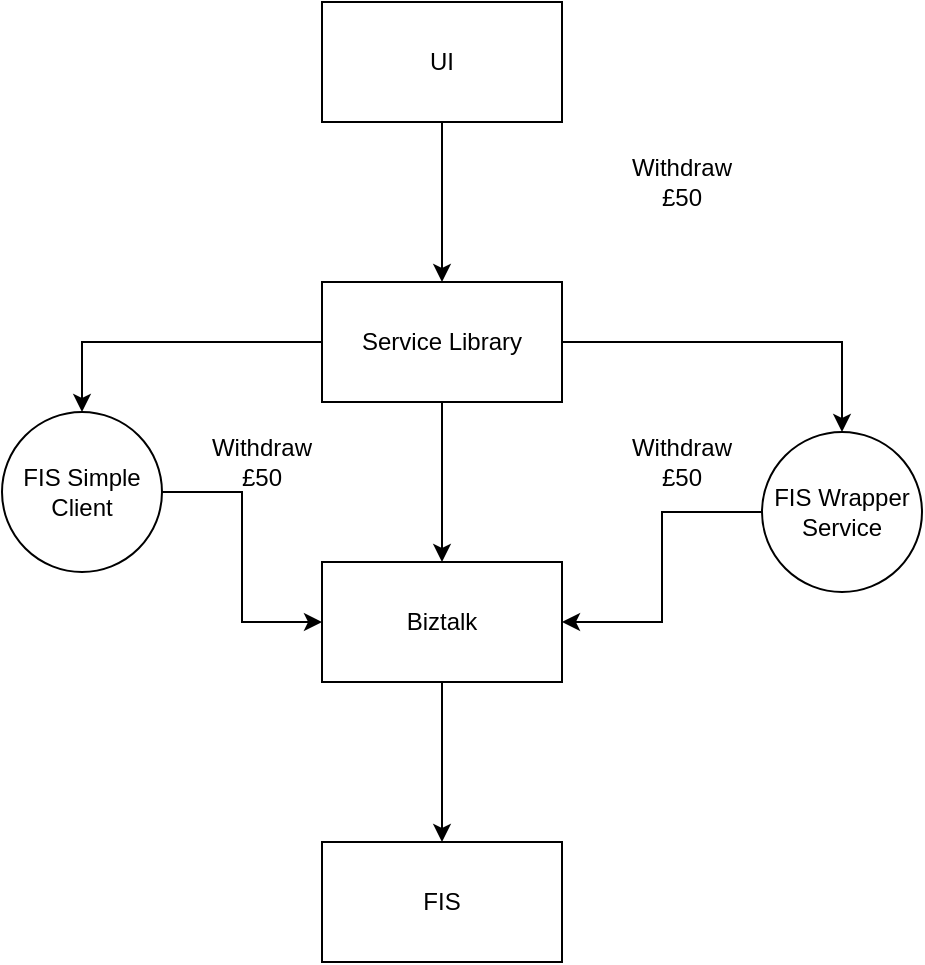 <mxfile version="21.6.2" type="github">
  <diagram name="Page-1" id="WXAOybayTAALmpepY2wo">
    <mxGraphModel dx="1434" dy="796" grid="1" gridSize="10" guides="1" tooltips="1" connect="1" arrows="1" fold="1" page="1" pageScale="1" pageWidth="827" pageHeight="1169" math="0" shadow="0">
      <root>
        <mxCell id="0" />
        <mxCell id="1" parent="0" />
        <mxCell id="k7vR-5uxXJn0i2qsRFUV-3" value="" style="edgeStyle=orthogonalEdgeStyle;rounded=0;orthogonalLoop=1;jettySize=auto;html=1;" edge="1" parent="1" source="k7vR-5uxXJn0i2qsRFUV-1" target="k7vR-5uxXJn0i2qsRFUV-2">
          <mxGeometry relative="1" as="geometry" />
        </mxCell>
        <mxCell id="k7vR-5uxXJn0i2qsRFUV-1" value="UI" style="rounded=0;whiteSpace=wrap;html=1;" vertex="1" parent="1">
          <mxGeometry x="310" y="555" width="120" height="60" as="geometry" />
        </mxCell>
        <mxCell id="k7vR-5uxXJn0i2qsRFUV-5" value="" style="edgeStyle=orthogonalEdgeStyle;rounded=0;orthogonalLoop=1;jettySize=auto;html=1;" edge="1" parent="1" source="k7vR-5uxXJn0i2qsRFUV-2" target="k7vR-5uxXJn0i2qsRFUV-4">
          <mxGeometry relative="1" as="geometry" />
        </mxCell>
        <mxCell id="k7vR-5uxXJn0i2qsRFUV-14" value="" style="edgeStyle=orthogonalEdgeStyle;rounded=0;orthogonalLoop=1;jettySize=auto;html=1;" edge="1" parent="1" source="k7vR-5uxXJn0i2qsRFUV-2" target="k7vR-5uxXJn0i2qsRFUV-13">
          <mxGeometry relative="1" as="geometry" />
        </mxCell>
        <mxCell id="k7vR-5uxXJn0i2qsRFUV-16" value="" style="edgeStyle=orthogonalEdgeStyle;rounded=0;orthogonalLoop=1;jettySize=auto;html=1;" edge="1" parent="1" source="k7vR-5uxXJn0i2qsRFUV-2" target="k7vR-5uxXJn0i2qsRFUV-15">
          <mxGeometry relative="1" as="geometry" />
        </mxCell>
        <mxCell id="k7vR-5uxXJn0i2qsRFUV-2" value="Service Library" style="rounded=0;whiteSpace=wrap;html=1;" vertex="1" parent="1">
          <mxGeometry x="310" y="695" width="120" height="60" as="geometry" />
        </mxCell>
        <mxCell id="k7vR-5uxXJn0i2qsRFUV-7" value="" style="edgeStyle=orthogonalEdgeStyle;rounded=0;orthogonalLoop=1;jettySize=auto;html=1;" edge="1" parent="1" source="k7vR-5uxXJn0i2qsRFUV-4" target="k7vR-5uxXJn0i2qsRFUV-6">
          <mxGeometry relative="1" as="geometry" />
        </mxCell>
        <mxCell id="k7vR-5uxXJn0i2qsRFUV-4" value="Biztalk" style="rounded=0;whiteSpace=wrap;html=1;" vertex="1" parent="1">
          <mxGeometry x="310" y="835" width="120" height="60" as="geometry" />
        </mxCell>
        <mxCell id="k7vR-5uxXJn0i2qsRFUV-6" value="FIS" style="rounded=0;whiteSpace=wrap;html=1;" vertex="1" parent="1">
          <mxGeometry x="310" y="975" width="120" height="60" as="geometry" />
        </mxCell>
        <mxCell id="k7vR-5uxXJn0i2qsRFUV-11" value="Withdraw £50" style="text;html=1;strokeColor=none;fillColor=none;align=center;verticalAlign=middle;whiteSpace=wrap;rounded=0;" vertex="1" parent="1">
          <mxGeometry x="460" y="630" width="60" height="30" as="geometry" />
        </mxCell>
        <mxCell id="k7vR-5uxXJn0i2qsRFUV-12" value="Withdraw £50" style="text;html=1;strokeColor=none;fillColor=none;align=center;verticalAlign=middle;whiteSpace=wrap;rounded=0;" vertex="1" parent="1">
          <mxGeometry x="460" y="770" width="60" height="30" as="geometry" />
        </mxCell>
        <mxCell id="k7vR-5uxXJn0i2qsRFUV-18" value="" style="edgeStyle=orthogonalEdgeStyle;rounded=0;orthogonalLoop=1;jettySize=auto;html=1;" edge="1" parent="1" source="k7vR-5uxXJn0i2qsRFUV-13" target="k7vR-5uxXJn0i2qsRFUV-4">
          <mxGeometry relative="1" as="geometry" />
        </mxCell>
        <mxCell id="k7vR-5uxXJn0i2qsRFUV-13" value="FIS Wrapper Service" style="ellipse;whiteSpace=wrap;html=1;rounded=0;" vertex="1" parent="1">
          <mxGeometry x="530" y="770" width="80" height="80" as="geometry" />
        </mxCell>
        <mxCell id="k7vR-5uxXJn0i2qsRFUV-17" value="" style="edgeStyle=orthogonalEdgeStyle;rounded=0;orthogonalLoop=1;jettySize=auto;html=1;" edge="1" parent="1" source="k7vR-5uxXJn0i2qsRFUV-15" target="k7vR-5uxXJn0i2qsRFUV-4">
          <mxGeometry relative="1" as="geometry" />
        </mxCell>
        <mxCell id="k7vR-5uxXJn0i2qsRFUV-15" value="FIS Simple Client" style="ellipse;whiteSpace=wrap;html=1;rounded=0;" vertex="1" parent="1">
          <mxGeometry x="150" y="760" width="80" height="80" as="geometry" />
        </mxCell>
        <mxCell id="k7vR-5uxXJn0i2qsRFUV-19" value="Withdraw £50" style="text;html=1;strokeColor=none;fillColor=none;align=center;verticalAlign=middle;whiteSpace=wrap;rounded=0;" vertex="1" parent="1">
          <mxGeometry x="250" y="770" width="60" height="30" as="geometry" />
        </mxCell>
      </root>
    </mxGraphModel>
  </diagram>
</mxfile>
